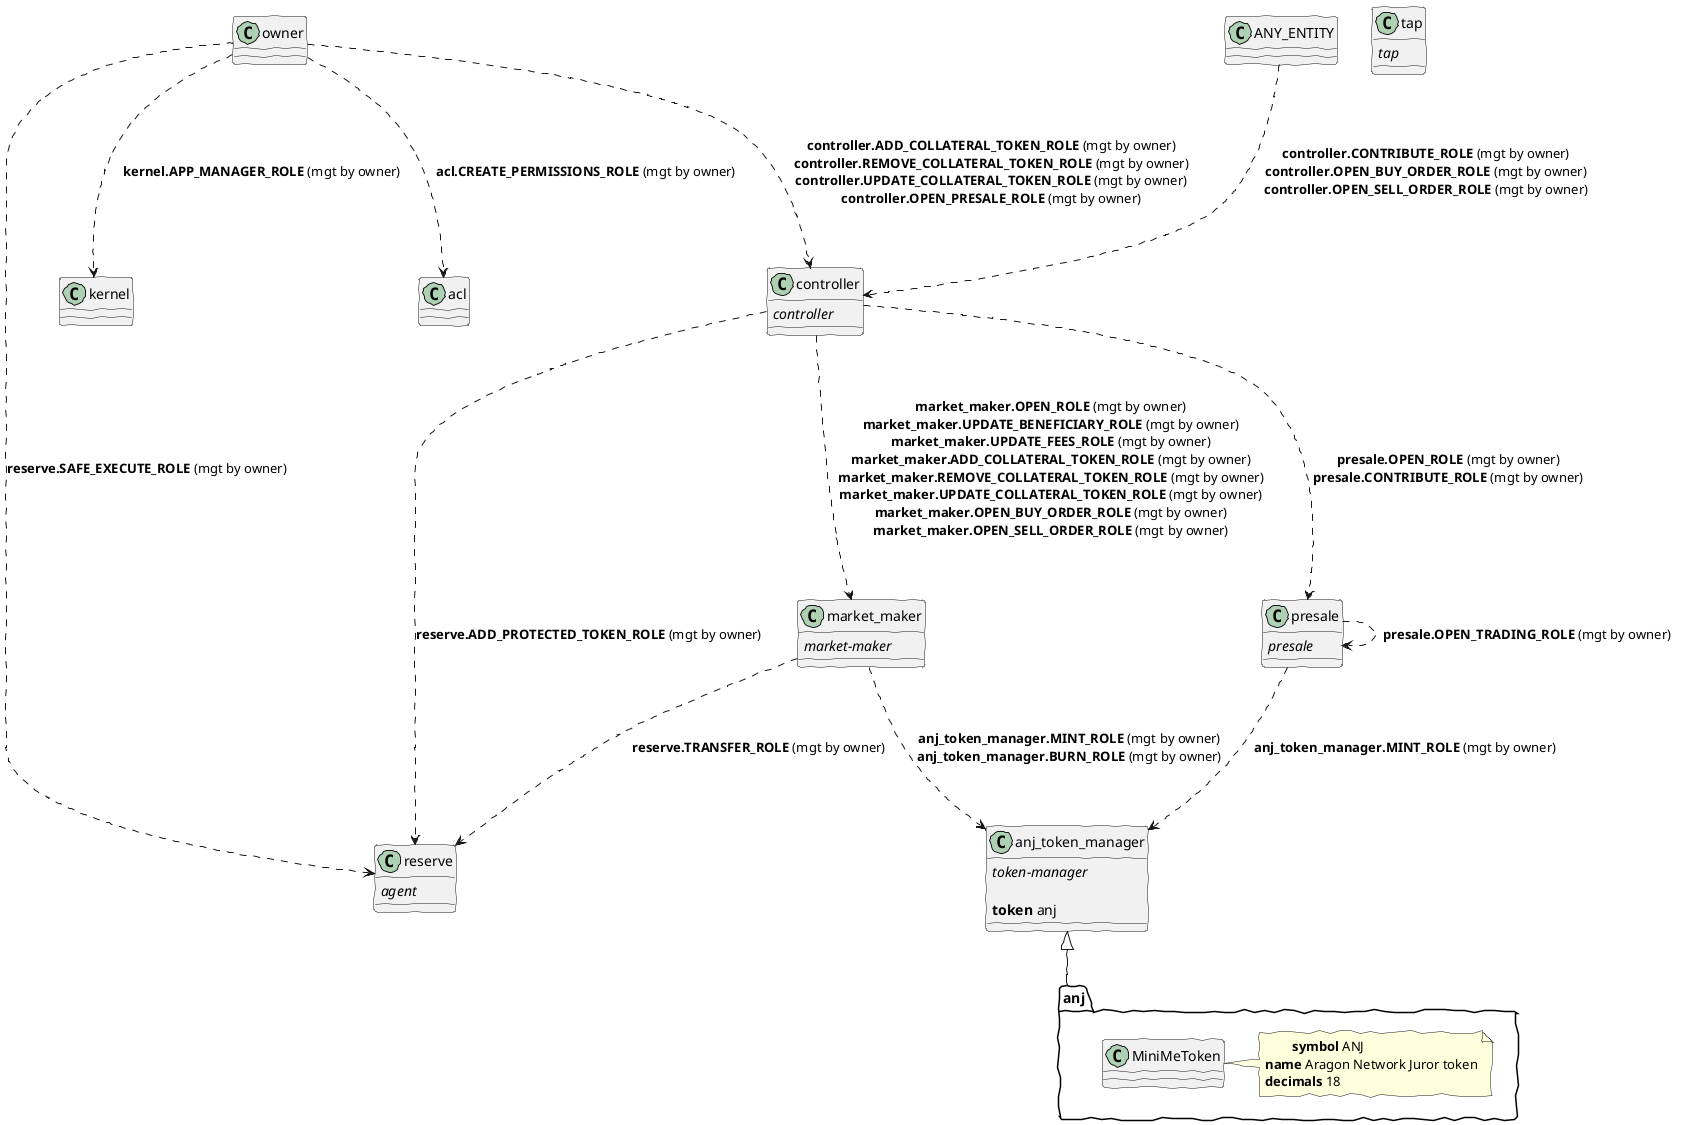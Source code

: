 @startuml eopbc
' -- options --
allowmixing
skinparam handwritten true
' -- tokens --

package anj {
    class MiniMeToken
    note right
    	**symbol** ANJ
	**name** Aragon Network Juror token
	**decimals** 18
    end note
}
' -- apps --

class controller {
    {abstract}controller

    
}


class reserve {
    {abstract}agent

    
}


class market_maker {
    {abstract}market-maker

    
}


class presale {
    {abstract}presale

    
}


class tap {
    {abstract}tap

    
}


class anj_token_manager {
    {abstract}token-manager

    	**token** anj
}

anj_token_manager <|-- anj
' -- permissions --
owner ...> kernel: **kernel.APP_MANAGER_ROLE** (mgt by owner)
owner ...> acl: **acl.CREATE_PERMISSIONS_ROLE** (mgt by owner)
market_maker ...> anj_token_manager: **anj_token_manager.MINT_ROLE** (mgt by owner)\n**anj_token_manager.BURN_ROLE** (mgt by owner)
presale ...> anj_token_manager: **anj_token_manager.MINT_ROLE** (mgt by owner)
owner ...> reserve: **reserve.SAFE_EXECUTE_ROLE** (mgt by owner)
controller ...> reserve: **reserve.ADD_PROTECTED_TOKEN_ROLE** (mgt by owner)
market_maker ...> reserve: **reserve.TRANSFER_ROLE** (mgt by owner)
controller ...> presale: **presale.OPEN_ROLE** (mgt by owner)\n**presale.CONTRIBUTE_ROLE** (mgt by owner)
controller ...> market_maker: **market_maker.OPEN_ROLE** (mgt by owner)\n**market_maker.UPDATE_BENEFICIARY_ROLE** (mgt by owner)\n**market_maker.UPDATE_FEES_ROLE** (mgt by owner)\n**market_maker.ADD_COLLATERAL_TOKEN_ROLE** (mgt by owner)\n**market_maker.REMOVE_COLLATERAL_TOKEN_ROLE** (mgt by owner)\n**market_maker.UPDATE_COLLATERAL_TOKEN_ROLE** (mgt by owner)\n**market_maker.OPEN_BUY_ORDER_ROLE** (mgt by owner)\n**market_maker.OPEN_SELL_ORDER_ROLE** (mgt by owner)
owner ...> controller: **controller.ADD_COLLATERAL_TOKEN_ROLE** (mgt by owner)\n**controller.REMOVE_COLLATERAL_TOKEN_ROLE** (mgt by owner)\n**controller.UPDATE_COLLATERAL_TOKEN_ROLE** (mgt by owner)\n**controller.OPEN_PRESALE_ROLE** (mgt by owner)
presale ...> presale: **presale.OPEN_TRADING_ROLE** (mgt by owner)
ANY_ENTITY ...> controller: **controller.CONTRIBUTE_ROLE** (mgt by owner)\n**controller.OPEN_BUY_ORDER_ROLE** (mgt by owner)\n**controller.OPEN_SELL_ORDER_ROLE** (mgt by owner)

@enduml
